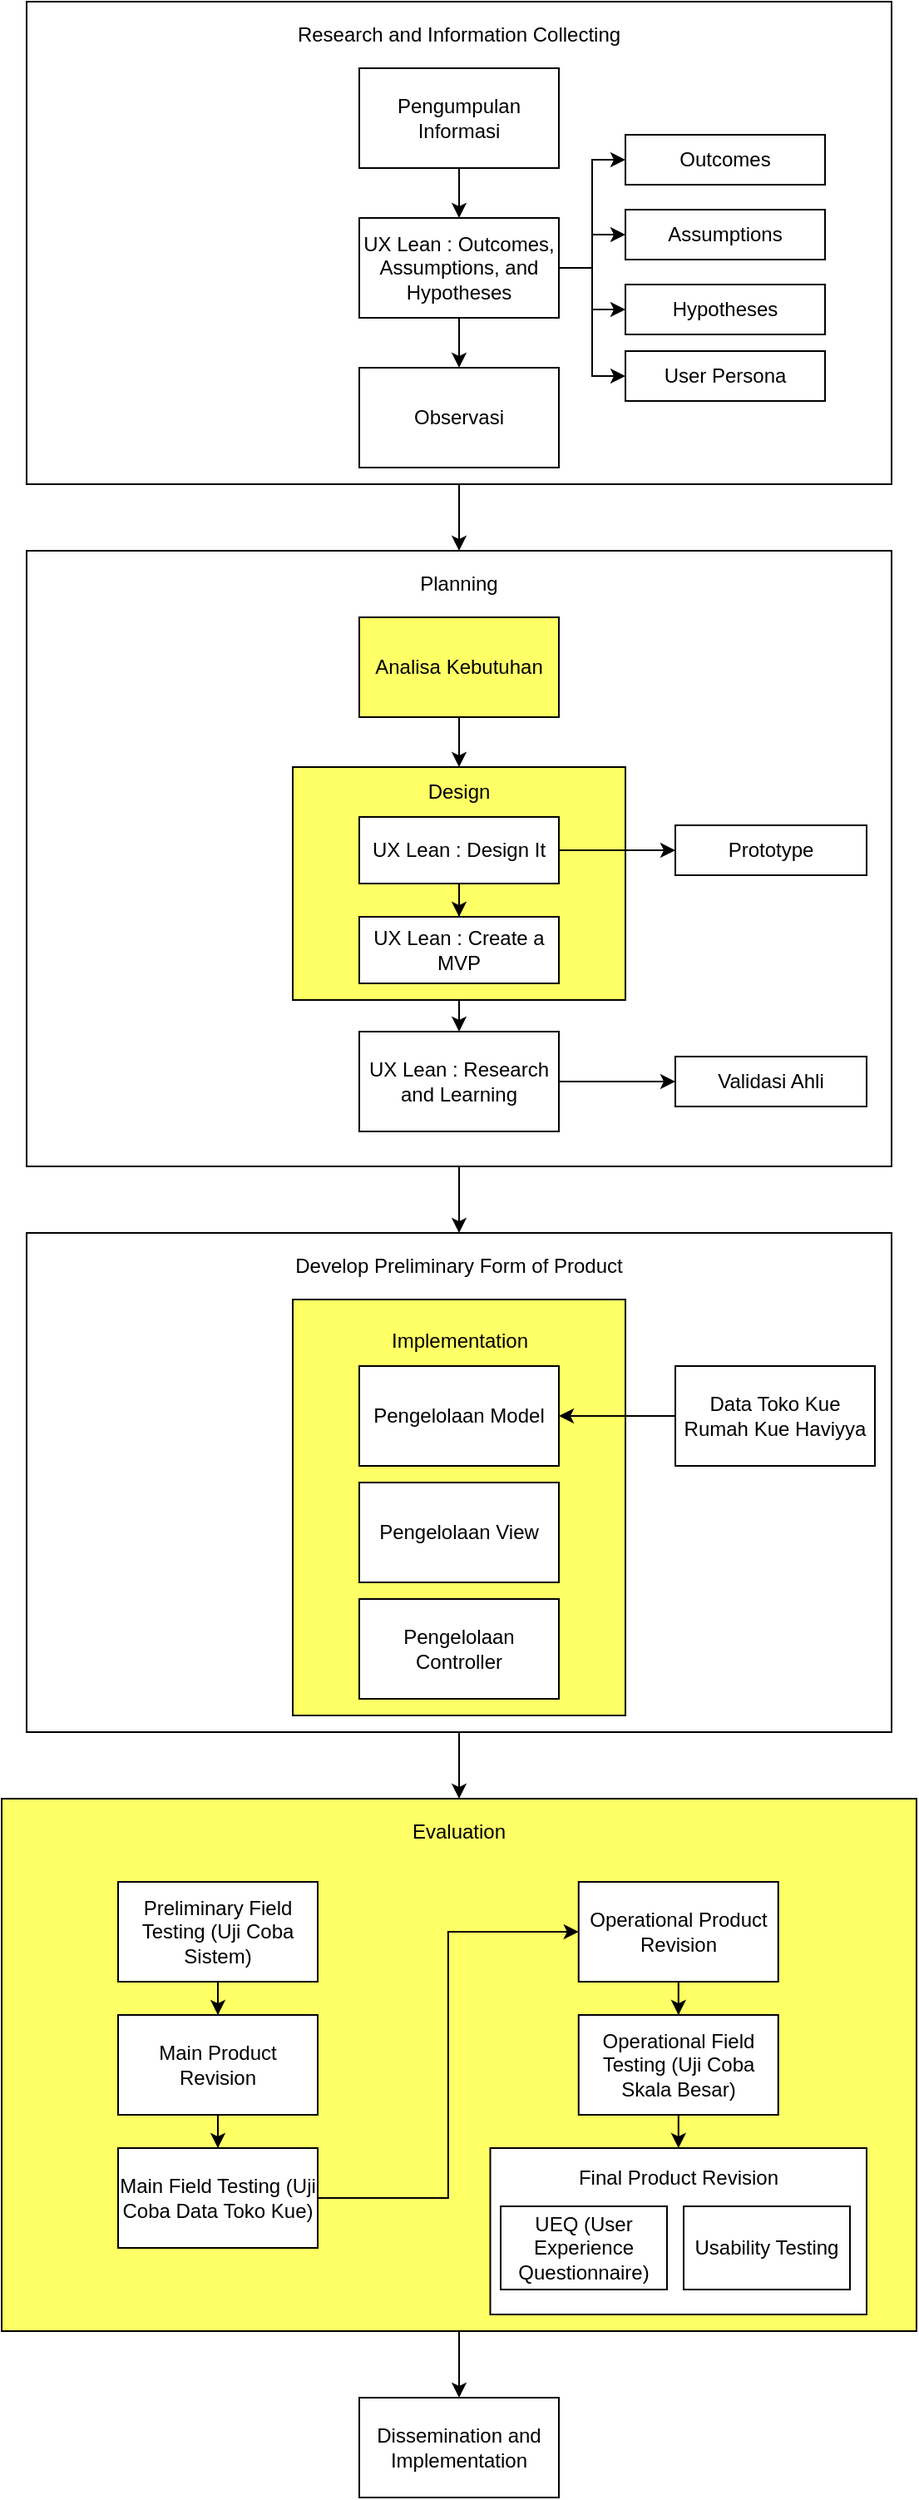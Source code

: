 <mxfile version="24.1.0" type="device">
  <diagram name="Page-1" id="NYpOCwVpXU6mk0hm9_1A">
    <mxGraphModel dx="1434" dy="1846" grid="1" gridSize="10" guides="1" tooltips="1" connect="1" arrows="1" fold="1" page="1" pageScale="1" pageWidth="850" pageHeight="1100" math="0" shadow="0">
      <root>
        <mxCell id="0" />
        <mxCell id="1" parent="0" />
        <mxCell id="IvBj8CLPbsUPMUOufymN-16" value="" style="edgeStyle=orthogonalEdgeStyle;rounded=0;orthogonalLoop=1;jettySize=auto;html=1;" parent="1" source="IvBj8CLPbsUPMUOufymN-1" target="IvBj8CLPbsUPMUOufymN-14" edge="1">
          <mxGeometry relative="1" as="geometry" />
        </mxCell>
        <mxCell id="IvBj8CLPbsUPMUOufymN-1" value="" style="rounded=0;whiteSpace=wrap;html=1;" parent="1" vertex="1">
          <mxGeometry x="50" y="-20" width="520" height="290" as="geometry" />
        </mxCell>
        <mxCell id="IvBj8CLPbsUPMUOufymN-23" value="" style="edgeStyle=orthogonalEdgeStyle;rounded=0;orthogonalLoop=1;jettySize=auto;html=1;" parent="1" source="IvBj8CLPbsUPMUOufymN-2" target="IvBj8CLPbsUPMUOufymN-22" edge="1">
          <mxGeometry relative="1" as="geometry" />
        </mxCell>
        <mxCell id="IvBj8CLPbsUPMUOufymN-2" value="Pengumpulan Informasi" style="rounded=0;whiteSpace=wrap;html=1;" parent="1" vertex="1">
          <mxGeometry x="250" y="20" width="120" height="60" as="geometry" />
        </mxCell>
        <mxCell id="IvBj8CLPbsUPMUOufymN-6" value="&lt;div style=&quot;&quot;&gt;&lt;span style=&quot;background-color: initial;&quot;&gt;Research and Information Collecting&lt;/span&gt;&lt;/div&gt;" style="text;html=1;align=center;verticalAlign=middle;whiteSpace=wrap;rounded=0;" parent="1" vertex="1">
          <mxGeometry x="190" y="-20" width="240" height="40" as="geometry" />
        </mxCell>
        <mxCell id="IvBj8CLPbsUPMUOufymN-7" value="Observasi" style="rounded=0;whiteSpace=wrap;html=1;" parent="1" vertex="1">
          <mxGeometry x="250" y="200" width="120" height="60" as="geometry" />
        </mxCell>
        <mxCell id="IvBj8CLPbsUPMUOufymN-32" value="" style="edgeStyle=orthogonalEdgeStyle;rounded=0;orthogonalLoop=1;jettySize=auto;html=1;" parent="1" source="IvBj8CLPbsUPMUOufymN-11" target="IvBj8CLPbsUPMUOufymN-20" edge="1">
          <mxGeometry relative="1" as="geometry" />
        </mxCell>
        <mxCell id="IvBj8CLPbsUPMUOufymN-11" value="" style="rounded=0;whiteSpace=wrap;html=1;" parent="1" vertex="1">
          <mxGeometry x="50" y="310" width="520" height="370" as="geometry" />
        </mxCell>
        <mxCell id="E_WTX5XMwyGVV0jlAs2--15" style="edgeStyle=orthogonalEdgeStyle;rounded=0;orthogonalLoop=1;jettySize=auto;html=1;entryX=0.5;entryY=0;entryDx=0;entryDy=0;" parent="1" source="IvBj8CLPbsUPMUOufymN-13" target="IvBj8CLPbsUPMUOufymN-15" edge="1">
          <mxGeometry relative="1" as="geometry" />
        </mxCell>
        <mxCell id="IvBj8CLPbsUPMUOufymN-13" value="Analisa Kebutuhan" style="rounded=0;whiteSpace=wrap;html=1;labelBackgroundColor=none;fillColor=#FFFF66;" parent="1" vertex="1">
          <mxGeometry x="250" y="350" width="120" height="60" as="geometry" />
        </mxCell>
        <mxCell id="IvBj8CLPbsUPMUOufymN-14" value="&lt;div style=&quot;&quot;&gt;&lt;span style=&quot;background-color: initial;&quot;&gt;Planning&lt;/span&gt;&lt;/div&gt;" style="text;html=1;align=center;verticalAlign=middle;whiteSpace=wrap;rounded=0;" parent="1" vertex="1">
          <mxGeometry x="190" y="310" width="240" height="40" as="geometry" />
        </mxCell>
        <mxCell id="E_WTX5XMwyGVV0jlAs2--21" style="edgeStyle=orthogonalEdgeStyle;rounded=0;orthogonalLoop=1;jettySize=auto;html=1;exitX=0.5;exitY=1;exitDx=0;exitDy=0;entryX=0.5;entryY=0;entryDx=0;entryDy=0;" parent="1" source="IvBj8CLPbsUPMUOufymN-15" target="E_WTX5XMwyGVV0jlAs2--18" edge="1">
          <mxGeometry relative="1" as="geometry" />
        </mxCell>
        <mxCell id="IvBj8CLPbsUPMUOufymN-15" value="" style="rounded=0;whiteSpace=wrap;html=1;fillColor=#FFFF66;" parent="1" vertex="1">
          <mxGeometry x="210" y="440" width="200" height="140" as="geometry" />
        </mxCell>
        <mxCell id="sx8P-JR-lrS15smXJ_WB-1" style="edgeStyle=orthogonalEdgeStyle;rounded=0;orthogonalLoop=1;jettySize=auto;html=1;entryX=0.5;entryY=0;entryDx=0;entryDy=0;" parent="1" source="IvBj8CLPbsUPMUOufymN-17" target="IvBj8CLPbsUPMUOufymN-39" edge="1">
          <mxGeometry relative="1" as="geometry" />
        </mxCell>
        <mxCell id="IvBj8CLPbsUPMUOufymN-17" value="" style="rounded=0;whiteSpace=wrap;html=1;" parent="1" vertex="1">
          <mxGeometry x="50" y="720" width="520" height="300" as="geometry" />
        </mxCell>
        <mxCell id="IvBj8CLPbsUPMUOufymN-20" value="&lt;div style=&quot;&quot;&gt;Develop Preliminary Form of Product&lt;br&gt;&lt;/div&gt;" style="text;html=1;align=center;verticalAlign=middle;whiteSpace=wrap;rounded=0;" parent="1" vertex="1">
          <mxGeometry x="190" y="720" width="240" height="40" as="geometry" />
        </mxCell>
        <mxCell id="IvBj8CLPbsUPMUOufymN-21" value="" style="rounded=0;whiteSpace=wrap;html=1;fillColor=#FFFF66;" parent="1" vertex="1">
          <mxGeometry x="210" y="760" width="200" height="250" as="geometry" />
        </mxCell>
        <mxCell id="IvBj8CLPbsUPMUOufymN-24" value="" style="edgeStyle=orthogonalEdgeStyle;rounded=0;orthogonalLoop=1;jettySize=auto;html=1;" parent="1" source="IvBj8CLPbsUPMUOufymN-22" target="IvBj8CLPbsUPMUOufymN-7" edge="1">
          <mxGeometry relative="1" as="geometry" />
        </mxCell>
        <mxCell id="E_WTX5XMwyGVV0jlAs2--7" style="edgeStyle=orthogonalEdgeStyle;rounded=0;orthogonalLoop=1;jettySize=auto;html=1;" parent="1" source="IvBj8CLPbsUPMUOufymN-22" target="E_WTX5XMwyGVV0jlAs2--3" edge="1">
          <mxGeometry relative="1" as="geometry" />
        </mxCell>
        <mxCell id="E_WTX5XMwyGVV0jlAs2--8" style="edgeStyle=orthogonalEdgeStyle;rounded=0;orthogonalLoop=1;jettySize=auto;html=1;" parent="1" source="IvBj8CLPbsUPMUOufymN-22" target="E_WTX5XMwyGVV0jlAs2--4" edge="1">
          <mxGeometry relative="1" as="geometry" />
        </mxCell>
        <mxCell id="E_WTX5XMwyGVV0jlAs2--10" style="edgeStyle=orthogonalEdgeStyle;rounded=0;orthogonalLoop=1;jettySize=auto;html=1;entryX=0;entryY=0.5;entryDx=0;entryDy=0;" parent="1" source="IvBj8CLPbsUPMUOufymN-22" target="E_WTX5XMwyGVV0jlAs2--2" edge="1">
          <mxGeometry relative="1" as="geometry" />
        </mxCell>
        <mxCell id="E_WTX5XMwyGVV0jlAs2--11" style="edgeStyle=orthogonalEdgeStyle;rounded=0;orthogonalLoop=1;jettySize=auto;html=1;entryX=0;entryY=0.5;entryDx=0;entryDy=0;" parent="1" source="IvBj8CLPbsUPMUOufymN-22" target="E_WTX5XMwyGVV0jlAs2--9" edge="1">
          <mxGeometry relative="1" as="geometry" />
        </mxCell>
        <mxCell id="IvBj8CLPbsUPMUOufymN-22" value="UX Lean : Outcomes, Assumptions, and Hypotheses" style="rounded=0;whiteSpace=wrap;html=1;" parent="1" vertex="1">
          <mxGeometry x="250" y="110" width="120" height="60" as="geometry" />
        </mxCell>
        <mxCell id="IvBj8CLPbsUPMUOufymN-29" value="Implementation" style="text;html=1;align=center;verticalAlign=middle;resizable=0;points=[];autosize=1;strokeColor=none;fillColor=none;" parent="1" vertex="1">
          <mxGeometry x="255" y="770" width="110" height="30" as="geometry" />
        </mxCell>
        <mxCell id="IvBj8CLPbsUPMUOufymN-33" value="Pengelolaan Model" style="rounded=0;whiteSpace=wrap;html=1;" parent="1" vertex="1">
          <mxGeometry x="250" y="800" width="120" height="60" as="geometry" />
        </mxCell>
        <mxCell id="IvBj8CLPbsUPMUOufymN-34" value="Pengelolaan View" style="rounded=0;whiteSpace=wrap;html=1;" parent="1" vertex="1">
          <mxGeometry x="250" y="870" width="120" height="60" as="geometry" />
        </mxCell>
        <mxCell id="IvBj8CLPbsUPMUOufymN-35" value="Pengelolaan Controller" style="rounded=0;whiteSpace=wrap;html=1;" parent="1" vertex="1">
          <mxGeometry x="250" y="940" width="120" height="60" as="geometry" />
        </mxCell>
        <mxCell id="IvBj8CLPbsUPMUOufymN-37" value="" style="edgeStyle=orthogonalEdgeStyle;rounded=0;orthogonalLoop=1;jettySize=auto;html=1;" parent="1" source="IvBj8CLPbsUPMUOufymN-36" target="IvBj8CLPbsUPMUOufymN-33" edge="1">
          <mxGeometry relative="1" as="geometry" />
        </mxCell>
        <mxCell id="IvBj8CLPbsUPMUOufymN-36" value="Data Toko Kue Rumah Kue Haviyya" style="rounded=0;whiteSpace=wrap;html=1;" parent="1" vertex="1">
          <mxGeometry x="440" y="800" width="120" height="60" as="geometry" />
        </mxCell>
        <mxCell id="UxNjHVQEvLff5CJS-uLE-5" value="" style="edgeStyle=orthogonalEdgeStyle;rounded=0;orthogonalLoop=1;jettySize=auto;html=1;" parent="1" source="IvBj8CLPbsUPMUOufymN-38" target="IvBj8CLPbsUPMUOufymN-66" edge="1">
          <mxGeometry relative="1" as="geometry" />
        </mxCell>
        <mxCell id="IvBj8CLPbsUPMUOufymN-38" value="" style="rounded=0;whiteSpace=wrap;html=1;fillColor=#FFFF66;" parent="1" vertex="1">
          <mxGeometry x="35" y="1060" width="550" height="320" as="geometry" />
        </mxCell>
        <mxCell id="IvBj8CLPbsUPMUOufymN-39" value="&lt;div style=&quot;&quot;&gt;Evaluation&lt;br&gt;&lt;/div&gt;" style="text;html=1;align=center;verticalAlign=middle;whiteSpace=wrap;rounded=0;" parent="1" vertex="1">
          <mxGeometry x="190" y="1060" width="240" height="40" as="geometry" />
        </mxCell>
        <mxCell id="IvBj8CLPbsUPMUOufymN-51" style="edgeStyle=orthogonalEdgeStyle;rounded=0;orthogonalLoop=1;jettySize=auto;html=1;" parent="1" source="IvBj8CLPbsUPMUOufymN-42" target="IvBj8CLPbsUPMUOufymN-43" edge="1">
          <mxGeometry relative="1" as="geometry" />
        </mxCell>
        <mxCell id="IvBj8CLPbsUPMUOufymN-42" value="Preliminary Field Testing (Uji Coba Sistem)" style="rounded=0;whiteSpace=wrap;html=1;" parent="1" vertex="1">
          <mxGeometry x="105" y="1110" width="120" height="60" as="geometry" />
        </mxCell>
        <mxCell id="IvBj8CLPbsUPMUOufymN-52" style="edgeStyle=orthogonalEdgeStyle;rounded=0;orthogonalLoop=1;jettySize=auto;html=1;" parent="1" source="IvBj8CLPbsUPMUOufymN-43" target="IvBj8CLPbsUPMUOufymN-44" edge="1">
          <mxGeometry relative="1" as="geometry" />
        </mxCell>
        <mxCell id="IvBj8CLPbsUPMUOufymN-43" value="Main Product Revision" style="rounded=0;whiteSpace=wrap;html=1;" parent="1" vertex="1">
          <mxGeometry x="105" y="1190" width="120" height="60" as="geometry" />
        </mxCell>
        <mxCell id="IvBj8CLPbsUPMUOufymN-55" style="edgeStyle=orthogonalEdgeStyle;rounded=0;orthogonalLoop=1;jettySize=auto;html=1;entryX=0;entryY=0.5;entryDx=0;entryDy=0;" parent="1" source="IvBj8CLPbsUPMUOufymN-44" target="IvBj8CLPbsUPMUOufymN-47" edge="1">
          <mxGeometry relative="1" as="geometry" />
        </mxCell>
        <mxCell id="IvBj8CLPbsUPMUOufymN-44" value="Main Field Testing (Uji Coba Data Toko Kue)" style="rounded=0;whiteSpace=wrap;html=1;" parent="1" vertex="1">
          <mxGeometry x="105" y="1270" width="120" height="60" as="geometry" />
        </mxCell>
        <mxCell id="IvBj8CLPbsUPMUOufymN-57" style="edgeStyle=orthogonalEdgeStyle;rounded=0;orthogonalLoop=1;jettySize=auto;html=1;" parent="1" source="IvBj8CLPbsUPMUOufymN-47" target="IvBj8CLPbsUPMUOufymN-48" edge="1">
          <mxGeometry relative="1" as="geometry" />
        </mxCell>
        <mxCell id="IvBj8CLPbsUPMUOufymN-47" value="Operational Product Revision" style="rounded=0;whiteSpace=wrap;html=1;" parent="1" vertex="1">
          <mxGeometry x="381.88" y="1110" width="120" height="60" as="geometry" />
        </mxCell>
        <mxCell id="IvBj8CLPbsUPMUOufymN-58" value="" style="edgeStyle=orthogonalEdgeStyle;rounded=0;orthogonalLoop=1;jettySize=auto;html=1;" parent="1" source="IvBj8CLPbsUPMUOufymN-48" target="IvBj8CLPbsUPMUOufymN-49" edge="1">
          <mxGeometry relative="1" as="geometry" />
        </mxCell>
        <mxCell id="IvBj8CLPbsUPMUOufymN-48" value="Operational Field Testing (Uji Coba Skala Besar)" style="rounded=0;whiteSpace=wrap;html=1;" parent="1" vertex="1">
          <mxGeometry x="381.88" y="1190" width="120" height="60" as="geometry" />
        </mxCell>
        <mxCell id="IvBj8CLPbsUPMUOufymN-49" value="" style="rounded=0;whiteSpace=wrap;html=1;" parent="1" vertex="1">
          <mxGeometry x="328.75" y="1270" width="226.25" height="100" as="geometry" />
        </mxCell>
        <mxCell id="IvBj8CLPbsUPMUOufymN-61" value="Final Product Revision" style="text;html=1;align=center;verticalAlign=middle;whiteSpace=wrap;rounded=0;" parent="1" vertex="1">
          <mxGeometry x="366.88" y="1270" width="150" height="35" as="geometry" />
        </mxCell>
        <mxCell id="IvBj8CLPbsUPMUOufymN-62" value="UEQ (User Experience Questionnaire)" style="rounded=0;whiteSpace=wrap;html=1;" parent="1" vertex="1">
          <mxGeometry x="335" y="1305" width="100" height="50" as="geometry" />
        </mxCell>
        <mxCell id="IvBj8CLPbsUPMUOufymN-64" value="Usability Testing" style="rounded=0;whiteSpace=wrap;html=1;" parent="1" vertex="1">
          <mxGeometry x="445" y="1305" width="100" height="50" as="geometry" />
        </mxCell>
        <mxCell id="IvBj8CLPbsUPMUOufymN-66" value="Dissemination and Implementation" style="rounded=0;whiteSpace=wrap;html=1;" parent="1" vertex="1">
          <mxGeometry x="250" y="1420" width="120" height="60" as="geometry" />
        </mxCell>
        <mxCell id="E_WTX5XMwyGVV0jlAs2--2" value="Outcomes" style="rounded=0;whiteSpace=wrap;html=1;" parent="1" vertex="1">
          <mxGeometry x="410" y="60" width="120" height="30" as="geometry" />
        </mxCell>
        <mxCell id="E_WTX5XMwyGVV0jlAs2--3" value="Assumptions" style="rounded=0;whiteSpace=wrap;html=1;" parent="1" vertex="1">
          <mxGeometry x="410" y="105" width="120" height="30" as="geometry" />
        </mxCell>
        <mxCell id="E_WTX5XMwyGVV0jlAs2--4" value="Hypotheses" style="rounded=0;whiteSpace=wrap;html=1;" parent="1" vertex="1">
          <mxGeometry x="410" y="150" width="120" height="30" as="geometry" />
        </mxCell>
        <mxCell id="E_WTX5XMwyGVV0jlAs2--9" value="User Persona" style="rounded=0;whiteSpace=wrap;html=1;" parent="1" vertex="1">
          <mxGeometry x="410" y="190" width="120" height="30" as="geometry" />
        </mxCell>
        <mxCell id="E_WTX5XMwyGVV0jlAs2--12" value="Design" style="text;html=1;align=center;verticalAlign=middle;whiteSpace=wrap;rounded=0;" parent="1" vertex="1">
          <mxGeometry x="280" y="440" width="60" height="30" as="geometry" />
        </mxCell>
        <mxCell id="E_WTX5XMwyGVV0jlAs2--17" style="edgeStyle=orthogonalEdgeStyle;rounded=0;orthogonalLoop=1;jettySize=auto;html=1;" parent="1" source="E_WTX5XMwyGVV0jlAs2--13" target="E_WTX5XMwyGVV0jlAs2--16" edge="1">
          <mxGeometry relative="1" as="geometry" />
        </mxCell>
        <mxCell id="E_WTX5XMwyGVV0jlAs2--26" value="" style="edgeStyle=orthogonalEdgeStyle;rounded=0;orthogonalLoop=1;jettySize=auto;html=1;" parent="1" source="E_WTX5XMwyGVV0jlAs2--13" target="E_WTX5XMwyGVV0jlAs2--25" edge="1">
          <mxGeometry relative="1" as="geometry" />
        </mxCell>
        <mxCell id="E_WTX5XMwyGVV0jlAs2--13" value="UX Lean : Design It" style="rounded=0;whiteSpace=wrap;html=1;" parent="1" vertex="1">
          <mxGeometry x="250" y="470" width="120" height="40" as="geometry" />
        </mxCell>
        <mxCell id="E_WTX5XMwyGVV0jlAs2--16" value="UX Lean : Create a MVP" style="rounded=0;whiteSpace=wrap;html=1;" parent="1" vertex="1">
          <mxGeometry x="250" y="530" width="120" height="40" as="geometry" />
        </mxCell>
        <mxCell id="E_WTX5XMwyGVV0jlAs2--24" value="" style="edgeStyle=orthogonalEdgeStyle;rounded=0;orthogonalLoop=1;jettySize=auto;html=1;" parent="1" source="E_WTX5XMwyGVV0jlAs2--18" target="E_WTX5XMwyGVV0jlAs2--23" edge="1">
          <mxGeometry relative="1" as="geometry" />
        </mxCell>
        <mxCell id="E_WTX5XMwyGVV0jlAs2--18" value="UX Lean : Research and Learning" style="rounded=0;whiteSpace=wrap;html=1;" parent="1" vertex="1">
          <mxGeometry x="250" y="599" width="120" height="60" as="geometry" />
        </mxCell>
        <mxCell id="E_WTX5XMwyGVV0jlAs2--23" value="Validasi Ahli" style="rounded=0;whiteSpace=wrap;html=1;" parent="1" vertex="1">
          <mxGeometry x="440" y="614" width="115" height="30" as="geometry" />
        </mxCell>
        <mxCell id="E_WTX5XMwyGVV0jlAs2--25" value="Prototype" style="rounded=0;whiteSpace=wrap;html=1;" parent="1" vertex="1">
          <mxGeometry x="440" y="475" width="115" height="30" as="geometry" />
        </mxCell>
      </root>
    </mxGraphModel>
  </diagram>
</mxfile>
